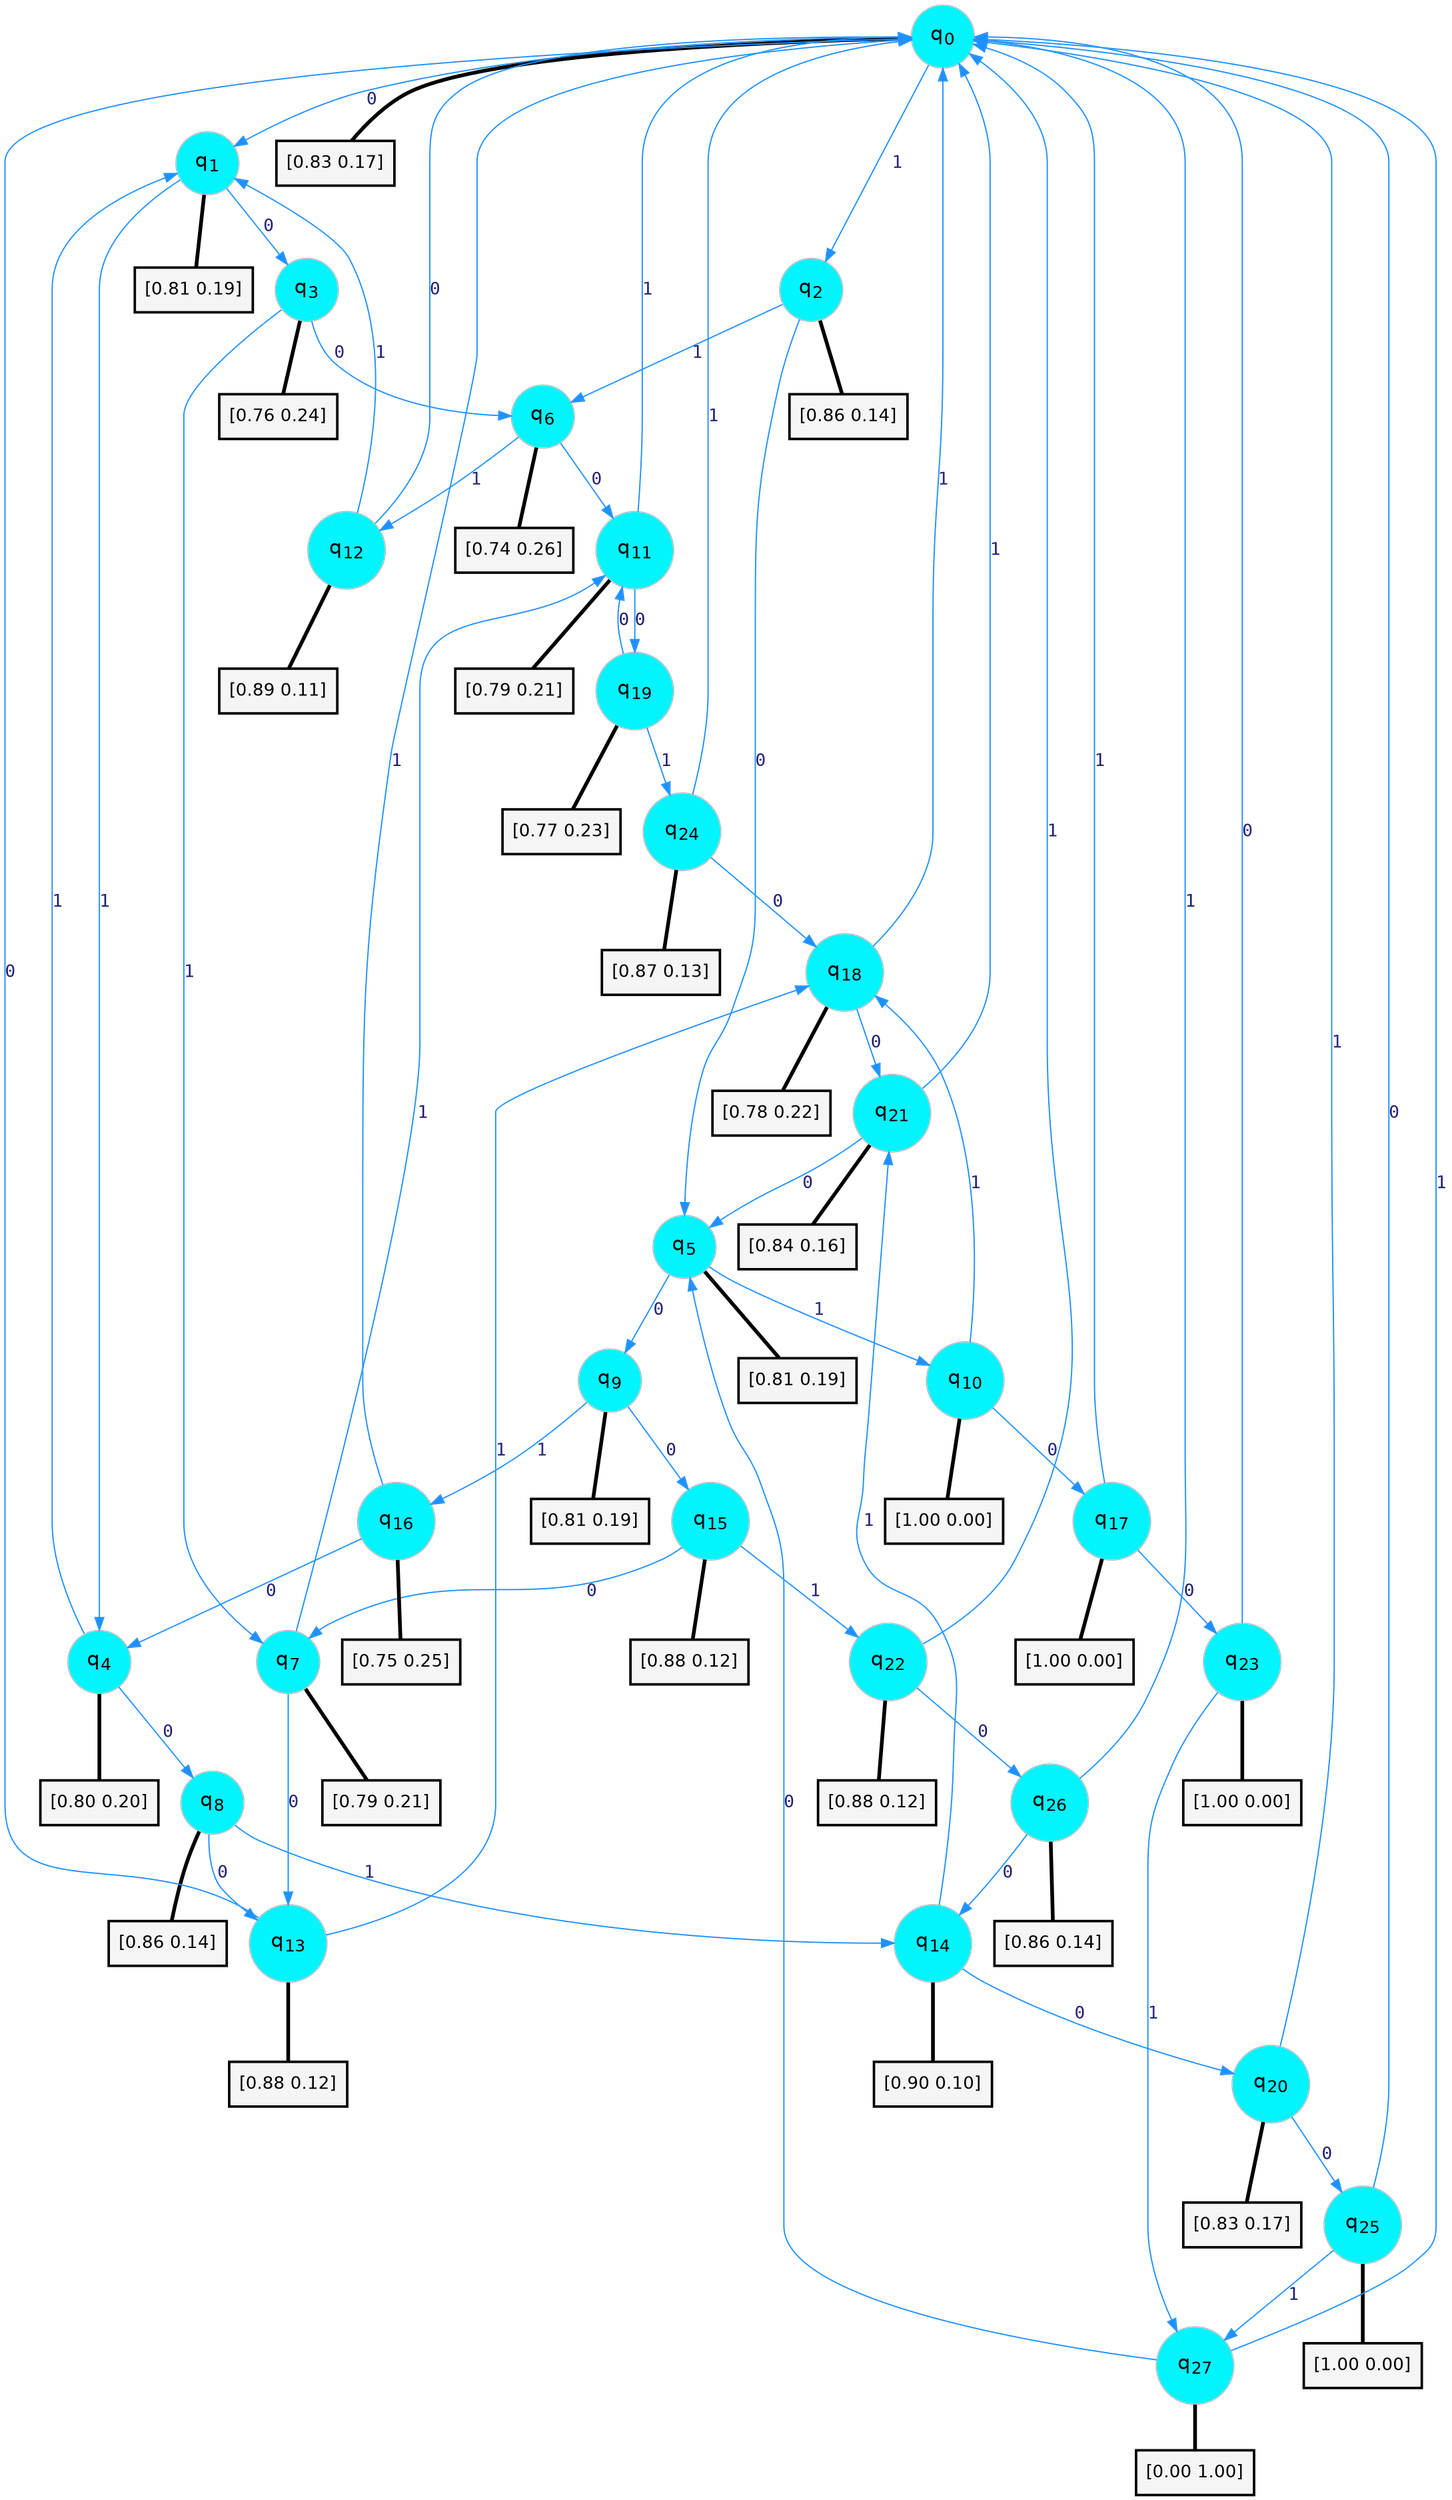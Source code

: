 digraph G {
graph [
bgcolor=transparent, dpi=300, rankdir=TD, size="40,25"];
node [
color=gray, fillcolor=turquoise1, fontcolor=black, fontname=Helvetica, fontsize=16, fontweight=bold, shape=circle, style=filled];
edge [
arrowsize=1, color=dodgerblue1, fontcolor=midnightblue, fontname=courier, fontweight=bold, penwidth=1, style=solid, weight=20];
0[label=<q<SUB>0</SUB>>];
1[label=<q<SUB>1</SUB>>];
2[label=<q<SUB>2</SUB>>];
3[label=<q<SUB>3</SUB>>];
4[label=<q<SUB>4</SUB>>];
5[label=<q<SUB>5</SUB>>];
6[label=<q<SUB>6</SUB>>];
7[label=<q<SUB>7</SUB>>];
8[label=<q<SUB>8</SUB>>];
9[label=<q<SUB>9</SUB>>];
10[label=<q<SUB>10</SUB>>];
11[label=<q<SUB>11</SUB>>];
12[label=<q<SUB>12</SUB>>];
13[label=<q<SUB>13</SUB>>];
14[label=<q<SUB>14</SUB>>];
15[label=<q<SUB>15</SUB>>];
16[label=<q<SUB>16</SUB>>];
17[label=<q<SUB>17</SUB>>];
18[label=<q<SUB>18</SUB>>];
19[label=<q<SUB>19</SUB>>];
20[label=<q<SUB>20</SUB>>];
21[label=<q<SUB>21</SUB>>];
22[label=<q<SUB>22</SUB>>];
23[label=<q<SUB>23</SUB>>];
24[label=<q<SUB>24</SUB>>];
25[label=<q<SUB>25</SUB>>];
26[label=<q<SUB>26</SUB>>];
27[label=<q<SUB>27</SUB>>];
28[label="[0.83 0.17]", shape=box,fontcolor=black, fontname=Helvetica, fontsize=14, penwidth=2, fillcolor=whitesmoke,color=black];
29[label="[0.81 0.19]", shape=box,fontcolor=black, fontname=Helvetica, fontsize=14, penwidth=2, fillcolor=whitesmoke,color=black];
30[label="[0.86 0.14]", shape=box,fontcolor=black, fontname=Helvetica, fontsize=14, penwidth=2, fillcolor=whitesmoke,color=black];
31[label="[0.76 0.24]", shape=box,fontcolor=black, fontname=Helvetica, fontsize=14, penwidth=2, fillcolor=whitesmoke,color=black];
32[label="[0.80 0.20]", shape=box,fontcolor=black, fontname=Helvetica, fontsize=14, penwidth=2, fillcolor=whitesmoke,color=black];
33[label="[0.81 0.19]", shape=box,fontcolor=black, fontname=Helvetica, fontsize=14, penwidth=2, fillcolor=whitesmoke,color=black];
34[label="[0.74 0.26]", shape=box,fontcolor=black, fontname=Helvetica, fontsize=14, penwidth=2, fillcolor=whitesmoke,color=black];
35[label="[0.79 0.21]", shape=box,fontcolor=black, fontname=Helvetica, fontsize=14, penwidth=2, fillcolor=whitesmoke,color=black];
36[label="[0.86 0.14]", shape=box,fontcolor=black, fontname=Helvetica, fontsize=14, penwidth=2, fillcolor=whitesmoke,color=black];
37[label="[0.81 0.19]", shape=box,fontcolor=black, fontname=Helvetica, fontsize=14, penwidth=2, fillcolor=whitesmoke,color=black];
38[label="[1.00 0.00]", shape=box,fontcolor=black, fontname=Helvetica, fontsize=14, penwidth=2, fillcolor=whitesmoke,color=black];
39[label="[0.79 0.21]", shape=box,fontcolor=black, fontname=Helvetica, fontsize=14, penwidth=2, fillcolor=whitesmoke,color=black];
40[label="[0.89 0.11]", shape=box,fontcolor=black, fontname=Helvetica, fontsize=14, penwidth=2, fillcolor=whitesmoke,color=black];
41[label="[0.88 0.12]", shape=box,fontcolor=black, fontname=Helvetica, fontsize=14, penwidth=2, fillcolor=whitesmoke,color=black];
42[label="[0.90 0.10]", shape=box,fontcolor=black, fontname=Helvetica, fontsize=14, penwidth=2, fillcolor=whitesmoke,color=black];
43[label="[0.88 0.12]", shape=box,fontcolor=black, fontname=Helvetica, fontsize=14, penwidth=2, fillcolor=whitesmoke,color=black];
44[label="[0.75 0.25]", shape=box,fontcolor=black, fontname=Helvetica, fontsize=14, penwidth=2, fillcolor=whitesmoke,color=black];
45[label="[1.00 0.00]", shape=box,fontcolor=black, fontname=Helvetica, fontsize=14, penwidth=2, fillcolor=whitesmoke,color=black];
46[label="[0.78 0.22]", shape=box,fontcolor=black, fontname=Helvetica, fontsize=14, penwidth=2, fillcolor=whitesmoke,color=black];
47[label="[0.77 0.23]", shape=box,fontcolor=black, fontname=Helvetica, fontsize=14, penwidth=2, fillcolor=whitesmoke,color=black];
48[label="[0.83 0.17]", shape=box,fontcolor=black, fontname=Helvetica, fontsize=14, penwidth=2, fillcolor=whitesmoke,color=black];
49[label="[0.84 0.16]", shape=box,fontcolor=black, fontname=Helvetica, fontsize=14, penwidth=2, fillcolor=whitesmoke,color=black];
50[label="[0.88 0.12]", shape=box,fontcolor=black, fontname=Helvetica, fontsize=14, penwidth=2, fillcolor=whitesmoke,color=black];
51[label="[1.00 0.00]", shape=box,fontcolor=black, fontname=Helvetica, fontsize=14, penwidth=2, fillcolor=whitesmoke,color=black];
52[label="[0.87 0.13]", shape=box,fontcolor=black, fontname=Helvetica, fontsize=14, penwidth=2, fillcolor=whitesmoke,color=black];
53[label="[1.00 0.00]", shape=box,fontcolor=black, fontname=Helvetica, fontsize=14, penwidth=2, fillcolor=whitesmoke,color=black];
54[label="[0.86 0.14]", shape=box,fontcolor=black, fontname=Helvetica, fontsize=14, penwidth=2, fillcolor=whitesmoke,color=black];
55[label="[0.00 1.00]", shape=box,fontcolor=black, fontname=Helvetica, fontsize=14, penwidth=2, fillcolor=whitesmoke,color=black];
0->1 [label=0];
0->2 [label=1];
0->28 [arrowhead=none, penwidth=3,color=black];
1->3 [label=0];
1->4 [label=1];
1->29 [arrowhead=none, penwidth=3,color=black];
2->5 [label=0];
2->6 [label=1];
2->30 [arrowhead=none, penwidth=3,color=black];
3->6 [label=0];
3->7 [label=1];
3->31 [arrowhead=none, penwidth=3,color=black];
4->8 [label=0];
4->1 [label=1];
4->32 [arrowhead=none, penwidth=3,color=black];
5->9 [label=0];
5->10 [label=1];
5->33 [arrowhead=none, penwidth=3,color=black];
6->11 [label=0];
6->12 [label=1];
6->34 [arrowhead=none, penwidth=3,color=black];
7->13 [label=0];
7->11 [label=1];
7->35 [arrowhead=none, penwidth=3,color=black];
8->13 [label=0];
8->14 [label=1];
8->36 [arrowhead=none, penwidth=3,color=black];
9->15 [label=0];
9->16 [label=1];
9->37 [arrowhead=none, penwidth=3,color=black];
10->17 [label=0];
10->18 [label=1];
10->38 [arrowhead=none, penwidth=3,color=black];
11->19 [label=0];
11->0 [label=1];
11->39 [arrowhead=none, penwidth=3,color=black];
12->0 [label=0];
12->1 [label=1];
12->40 [arrowhead=none, penwidth=3,color=black];
13->0 [label=0];
13->18 [label=1];
13->41 [arrowhead=none, penwidth=3,color=black];
14->20 [label=0];
14->21 [label=1];
14->42 [arrowhead=none, penwidth=3,color=black];
15->7 [label=0];
15->22 [label=1];
15->43 [arrowhead=none, penwidth=3,color=black];
16->4 [label=0];
16->0 [label=1];
16->44 [arrowhead=none, penwidth=3,color=black];
17->23 [label=0];
17->0 [label=1];
17->45 [arrowhead=none, penwidth=3,color=black];
18->21 [label=0];
18->0 [label=1];
18->46 [arrowhead=none, penwidth=3,color=black];
19->11 [label=0];
19->24 [label=1];
19->47 [arrowhead=none, penwidth=3,color=black];
20->25 [label=0];
20->0 [label=1];
20->48 [arrowhead=none, penwidth=3,color=black];
21->5 [label=0];
21->0 [label=1];
21->49 [arrowhead=none, penwidth=3,color=black];
22->26 [label=0];
22->0 [label=1];
22->50 [arrowhead=none, penwidth=3,color=black];
23->0 [label=0];
23->27 [label=1];
23->51 [arrowhead=none, penwidth=3,color=black];
24->18 [label=0];
24->0 [label=1];
24->52 [arrowhead=none, penwidth=3,color=black];
25->0 [label=0];
25->27 [label=1];
25->53 [arrowhead=none, penwidth=3,color=black];
26->14 [label=0];
26->0 [label=1];
26->54 [arrowhead=none, penwidth=3,color=black];
27->5 [label=0];
27->0 [label=1];
27->55 [arrowhead=none, penwidth=3,color=black];
}
